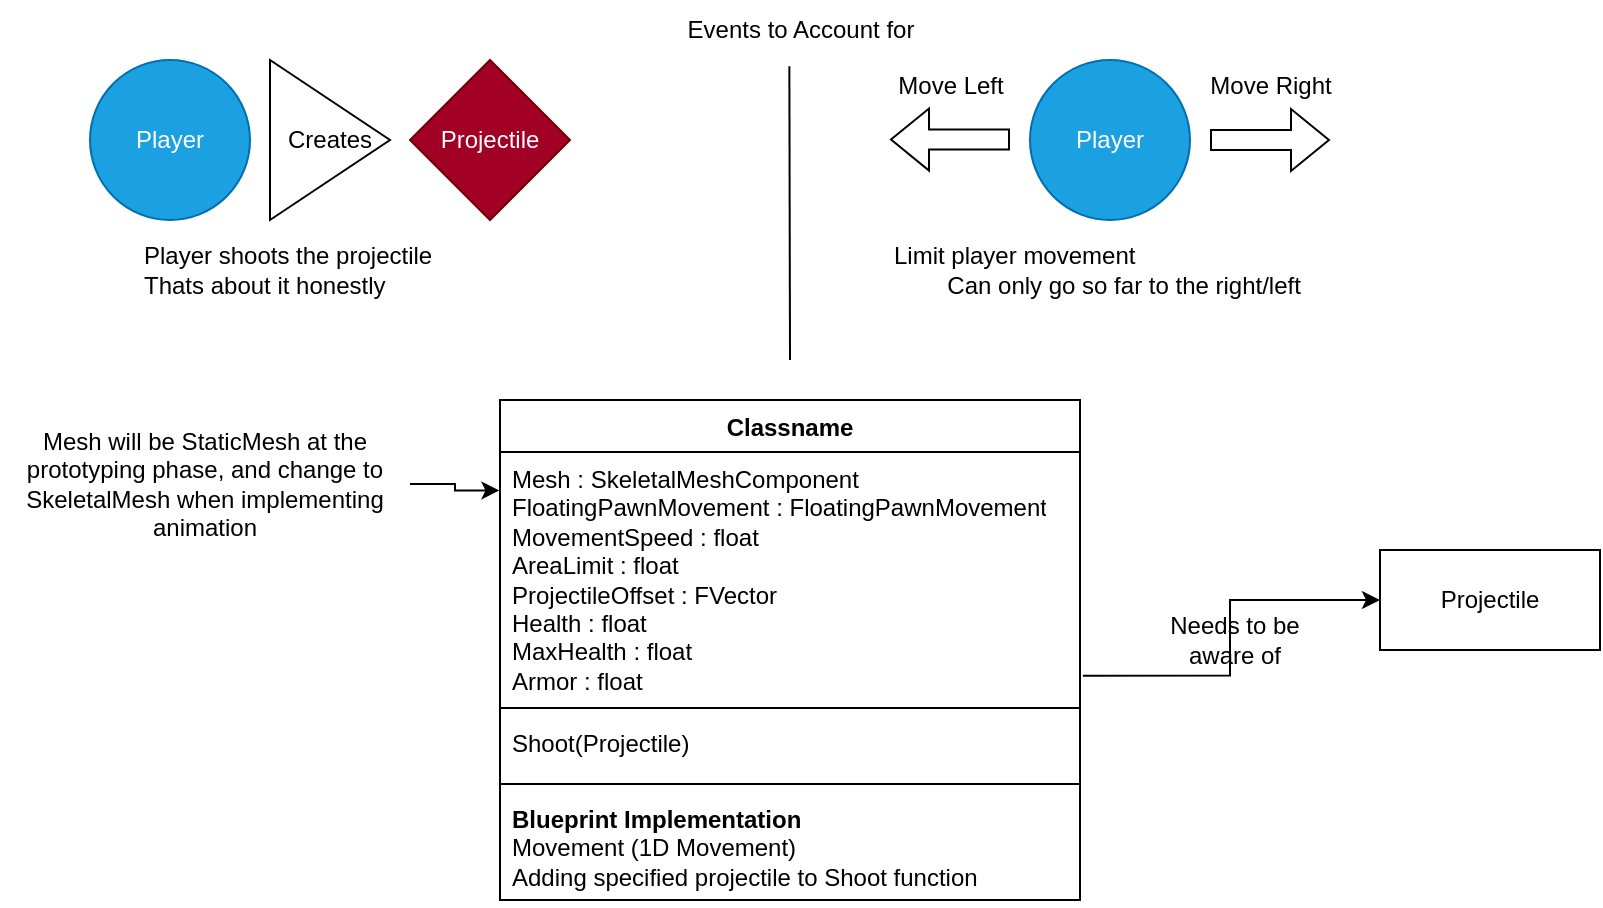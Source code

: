 <mxfile version="22.1.2" type="device">
  <diagram name="Page-1" id="XGGPJhqjdagpd5VtSqAP">
    <mxGraphModel dx="988" dy="573" grid="1" gridSize="10" guides="1" tooltips="1" connect="1" arrows="1" fold="1" page="1" pageScale="1" pageWidth="850" pageHeight="1100" math="0" shadow="0">
      <root>
        <mxCell id="0" />
        <mxCell id="1" parent="0" />
        <mxCell id="pKIawOWkSoRLGqF8TNIB-1" value="Events to Account for" style="text;html=1;align=center;verticalAlign=middle;resizable=0;points=[];autosize=1;strokeColor=none;fillColor=none;" parent="1" vertex="1">
          <mxGeometry x="355" y="10" width="140" height="30" as="geometry" />
        </mxCell>
        <mxCell id="pKIawOWkSoRLGqF8TNIB-2" value="Player" style="ellipse;whiteSpace=wrap;html=1;aspect=fixed;fillColor=#1ba1e2;fontColor=#ffffff;strokeColor=#006EAF;" parent="1" vertex="1">
          <mxGeometry x="70" y="40" width="80" height="80" as="geometry" />
        </mxCell>
        <mxCell id="pKIawOWkSoRLGqF8TNIB-3" value="Creates" style="triangle;whiteSpace=wrap;html=1;" parent="1" vertex="1">
          <mxGeometry x="160" y="40" width="60" height="80" as="geometry" />
        </mxCell>
        <mxCell id="pKIawOWkSoRLGqF8TNIB-4" value="Projectile" style="rhombus;whiteSpace=wrap;html=1;fillColor=#a20025;fontColor=#ffffff;strokeColor=#6F0000;" parent="1" vertex="1">
          <mxGeometry x="230" y="40" width="80" height="80" as="geometry" />
        </mxCell>
        <mxCell id="pKIawOWkSoRLGqF8TNIB-5" value="Player" style="ellipse;whiteSpace=wrap;html=1;aspect=fixed;fillColor=#1ba1e2;fontColor=#ffffff;strokeColor=#006EAF;" parent="1" vertex="1">
          <mxGeometry x="540" y="40" width="80" height="80" as="geometry" />
        </mxCell>
        <mxCell id="pKIawOWkSoRLGqF8TNIB-7" value="" style="shape=flexArrow;endArrow=classic;html=1;rounded=0;" parent="1" edge="1">
          <mxGeometry width="50" height="50" relative="1" as="geometry">
            <mxPoint x="530" y="79.76" as="sourcePoint" />
            <mxPoint x="470" y="79.76" as="targetPoint" />
          </mxGeometry>
        </mxCell>
        <mxCell id="pKIawOWkSoRLGqF8TNIB-8" value="" style="shape=flexArrow;endArrow=classic;html=1;rounded=0;" parent="1" edge="1">
          <mxGeometry width="50" height="50" relative="1" as="geometry">
            <mxPoint x="630" y="80" as="sourcePoint" />
            <mxPoint x="690" y="80" as="targetPoint" />
          </mxGeometry>
        </mxCell>
        <mxCell id="pKIawOWkSoRLGqF8TNIB-9" value="Move Right" style="text;html=1;align=center;verticalAlign=middle;resizable=0;points=[];autosize=1;strokeColor=none;fillColor=none;" parent="1" vertex="1">
          <mxGeometry x="620" y="38" width="80" height="30" as="geometry" />
        </mxCell>
        <mxCell id="pKIawOWkSoRLGqF8TNIB-10" value="Move Left" style="text;html=1;align=center;verticalAlign=middle;resizable=0;points=[];autosize=1;strokeColor=none;fillColor=none;" parent="1" vertex="1">
          <mxGeometry x="460" y="38" width="80" height="30" as="geometry" />
        </mxCell>
        <mxCell id="pKIawOWkSoRLGqF8TNIB-11" value="" style="endArrow=none;html=1;rounded=0;entryX=0.462;entryY=1.106;entryDx=0;entryDy=0;entryPerimeter=0;" parent="1" target="pKIawOWkSoRLGqF8TNIB-1" edge="1">
          <mxGeometry width="50" height="50" relative="1" as="geometry">
            <mxPoint x="420" y="190" as="sourcePoint" />
            <mxPoint x="420" y="50" as="targetPoint" />
          </mxGeometry>
        </mxCell>
        <mxCell id="pKIawOWkSoRLGqF8TNIB-12" value="&lt;div style=&quot;&quot;&gt;&lt;span style=&quot;background-color: initial;&quot;&gt;Player shoots the projectile&lt;/span&gt;&lt;/div&gt;&lt;div style=&quot;&quot;&gt;&lt;span style=&quot;background-color: initial;&quot;&gt;Thats about it honestly&lt;/span&gt;&lt;/div&gt;" style="text;html=1;strokeColor=none;fillColor=none;align=left;verticalAlign=middle;whiteSpace=wrap;rounded=0;" parent="1" vertex="1">
          <mxGeometry x="95" y="130" width="190" height="30" as="geometry" />
        </mxCell>
        <mxCell id="pKIawOWkSoRLGqF8TNIB-13" value="Limit player movement&lt;br&gt;&lt;span style=&quot;white-space: pre;&quot;&gt;&#x9;&lt;/span&gt;Can only go so far to the right/left" style="text;html=1;strokeColor=none;fillColor=none;align=left;verticalAlign=middle;whiteSpace=wrap;rounded=0;" parent="1" vertex="1">
          <mxGeometry x="470" y="130" width="220" height="30" as="geometry" />
        </mxCell>
        <mxCell id="pKIawOWkSoRLGqF8TNIB-57" value="Classname" style="swimlane;fontStyle=1;align=center;verticalAlign=top;childLayout=stackLayout;horizontal=1;startSize=26;horizontalStack=0;resizeParent=1;resizeParentMax=0;resizeLast=0;collapsible=1;marginBottom=0;whiteSpace=wrap;html=1;" parent="1" vertex="1">
          <mxGeometry x="275" y="210" width="290" height="250" as="geometry" />
        </mxCell>
        <mxCell id="pKIawOWkSoRLGqF8TNIB-58" value="Mesh : SkeletalMeshComponent&lt;br&gt;FloatingPawnMovement : FloatingPawnMovement&lt;br&gt;MovementSpeed : float&lt;br&gt;AreaLimit : float&lt;br&gt;ProjectileOffset : FVector&lt;br&gt;Health : float&lt;br&gt;MaxHealth : float&lt;br&gt;Armor : float" style="text;strokeColor=none;fillColor=none;align=left;verticalAlign=top;spacingLeft=4;spacingRight=4;overflow=hidden;rotatable=0;points=[[0,0.5],[1,0.5]];portConstraint=eastwest;whiteSpace=wrap;html=1;" parent="pKIawOWkSoRLGqF8TNIB-57" vertex="1">
          <mxGeometry y="26" width="290" height="124" as="geometry" />
        </mxCell>
        <mxCell id="pKIawOWkSoRLGqF8TNIB-59" value="" style="line;strokeWidth=1;fillColor=none;align=left;verticalAlign=middle;spacingTop=-1;spacingLeft=3;spacingRight=3;rotatable=0;labelPosition=right;points=[];portConstraint=eastwest;strokeColor=inherit;" parent="pKIawOWkSoRLGqF8TNIB-57" vertex="1">
          <mxGeometry y="150" width="290" height="8" as="geometry" />
        </mxCell>
        <mxCell id="pKIawOWkSoRLGqF8TNIB-60" value="Shoot(Projectile)" style="text;strokeColor=none;fillColor=none;align=left;verticalAlign=top;spacingLeft=4;spacingRight=4;overflow=hidden;rotatable=0;points=[[0,0.5],[1,0.5]];portConstraint=eastwest;whiteSpace=wrap;html=1;" parent="pKIawOWkSoRLGqF8TNIB-57" vertex="1">
          <mxGeometry y="158" width="290" height="30" as="geometry" />
        </mxCell>
        <mxCell id="pKIawOWkSoRLGqF8TNIB-63" value="" style="line;strokeWidth=1;fillColor=none;align=left;verticalAlign=middle;spacingTop=-1;spacingLeft=3;spacingRight=3;rotatable=0;labelPosition=right;points=[];portConstraint=eastwest;strokeColor=inherit;" parent="pKIawOWkSoRLGqF8TNIB-57" vertex="1">
          <mxGeometry y="188" width="290" height="8" as="geometry" />
        </mxCell>
        <mxCell id="pKIawOWkSoRLGqF8TNIB-62" value="&lt;b&gt;Blueprint Implementation&lt;/b&gt;&lt;br&gt;Movement (1D Movement)&lt;br&gt;Adding specified projectile to Shoot function" style="text;strokeColor=none;fillColor=none;align=left;verticalAlign=top;spacingLeft=4;spacingRight=4;overflow=hidden;rotatable=0;points=[[0,0.5],[1,0.5]];portConstraint=eastwest;whiteSpace=wrap;html=1;" parent="pKIawOWkSoRLGqF8TNIB-57" vertex="1">
          <mxGeometry y="196" width="290" height="54" as="geometry" />
        </mxCell>
        <mxCell id="pKIawOWkSoRLGqF8TNIB-64" value="Mesh will be StaticMesh at the prototyping phase, and change to SkeletalMesh when implementing animation" style="text;html=1;strokeColor=none;fillColor=none;align=center;verticalAlign=middle;whiteSpace=wrap;rounded=0;" parent="1" vertex="1">
          <mxGeometry x="25" y="230" width="205" height="44" as="geometry" />
        </mxCell>
        <mxCell id="pKIawOWkSoRLGqF8TNIB-66" style="edgeStyle=orthogonalEdgeStyle;rounded=0;orthogonalLoop=1;jettySize=auto;html=1;entryX=-0.001;entryY=0.155;entryDx=0;entryDy=0;entryPerimeter=0;" parent="1" source="pKIawOWkSoRLGqF8TNIB-64" target="pKIawOWkSoRLGqF8TNIB-58" edge="1">
          <mxGeometry relative="1" as="geometry" />
        </mxCell>
        <mxCell id="pKIawOWkSoRLGqF8TNIB-67" value="Projectile" style="html=1;whiteSpace=wrap;" parent="1" vertex="1">
          <mxGeometry x="715" y="285" width="110" height="50" as="geometry" />
        </mxCell>
        <mxCell id="pKIawOWkSoRLGqF8TNIB-68" value="Needs to be aware of" style="text;html=1;strokeColor=none;fillColor=none;align=center;verticalAlign=middle;whiteSpace=wrap;rounded=0;" parent="1" vertex="1">
          <mxGeometry x="605" y="315" width="75" height="30" as="geometry" />
        </mxCell>
        <mxCell id="pKIawOWkSoRLGqF8TNIB-70" style="edgeStyle=orthogonalEdgeStyle;rounded=0;orthogonalLoop=1;jettySize=auto;html=1;exitX=1.005;exitY=0.902;exitDx=0;exitDy=0;exitPerimeter=0;" parent="1" source="pKIawOWkSoRLGqF8TNIB-58" target="pKIawOWkSoRLGqF8TNIB-67" edge="1">
          <mxGeometry relative="1" as="geometry" />
        </mxCell>
      </root>
    </mxGraphModel>
  </diagram>
</mxfile>
